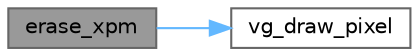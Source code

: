 digraph "erase_xpm"
{
 // LATEX_PDF_SIZE
  bgcolor="transparent";
  edge [fontname=Helvetica,fontsize=10,labelfontname=Helvetica,labelfontsize=10];
  node [fontname=Helvetica,fontsize=10,shape=box,height=0.2,width=0.4];
  rankdir="LR";
  Node1 [label="erase_xpm",height=0.2,width=0.4,color="gray40", fillcolor="grey60", style="filled", fontcolor="black",tooltip="Erases an xpm image from the screen."];
  Node1 -> Node2 [color="steelblue1",style="solid"];
  Node2 [label="vg_draw_pixel",height=0.2,width=0.4,color="grey40", fillcolor="white", style="filled",URL="$vbe__graphics_8c.html#a08c498ffeb0a3962e3b7711b57397741",tooltip="Draws a pixel on the screen."];
}
